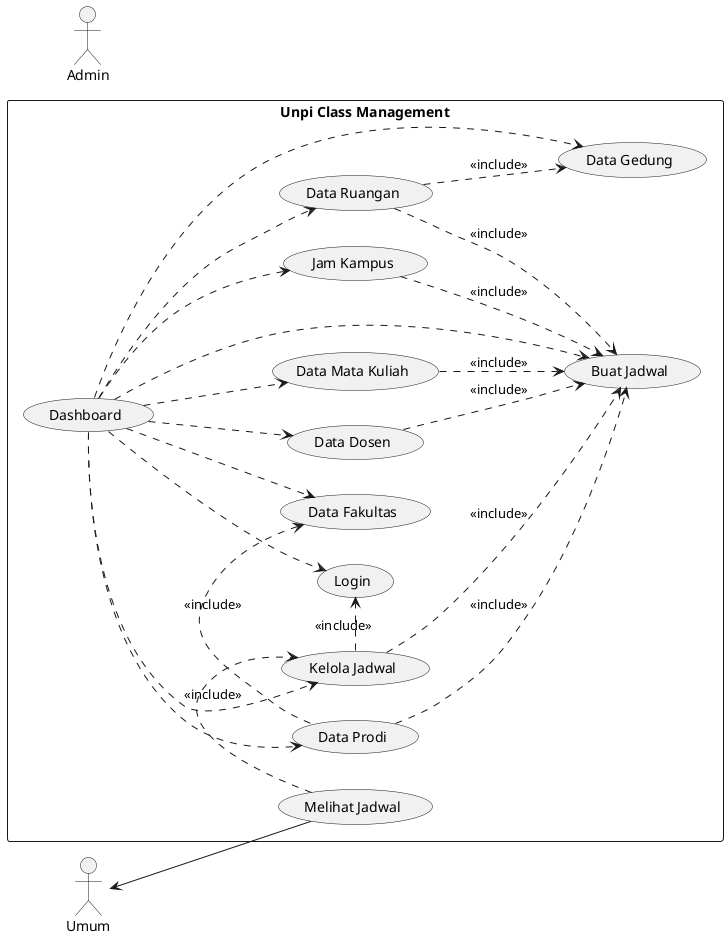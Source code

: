 @startuml usecase_ucm

:Umum:
:Admin:
left to right direction
rectangle "Unpi Class Management" {
(Dashboard) as dash
(Login) as login
(Kelola Jadwal) as kelola
(Melihat Jadwal) as jadwal
(Buat Jadwal) as buat
(Data Fakultas) as fakultas
(Data Prodi) as prodi
(Data Dosen) as dosen
(Data Mata Kuliah) as matkul
(Data Gedung) as gedung
(Data Ruangan) as ruangan
(Jam Kampus) as jam
}

kelola .> buat: <<include>>
kelola .> login : <<include>>
jadwal .> kelola : <<include>>
fakultas <. prodi : <<include>>
prodi ..> buat : <<include>>
dosen ..> buat : <<include>>
matkul ..> buat : <<include>>
ruangan ..> gedung : <<include>>
ruangan ..> buat : <<include>>
jam ..> buat : <<include>>

dash ..> kelola
dash ..> login
dash ..> buat
dash ..> fakultas
dash ..> prodi
dash ..> dosen
dash ..> matkul
dash ..> gedung
dash ..> ruangan
dash ..> jam
:Umum: <-- jadwal

@enduml

